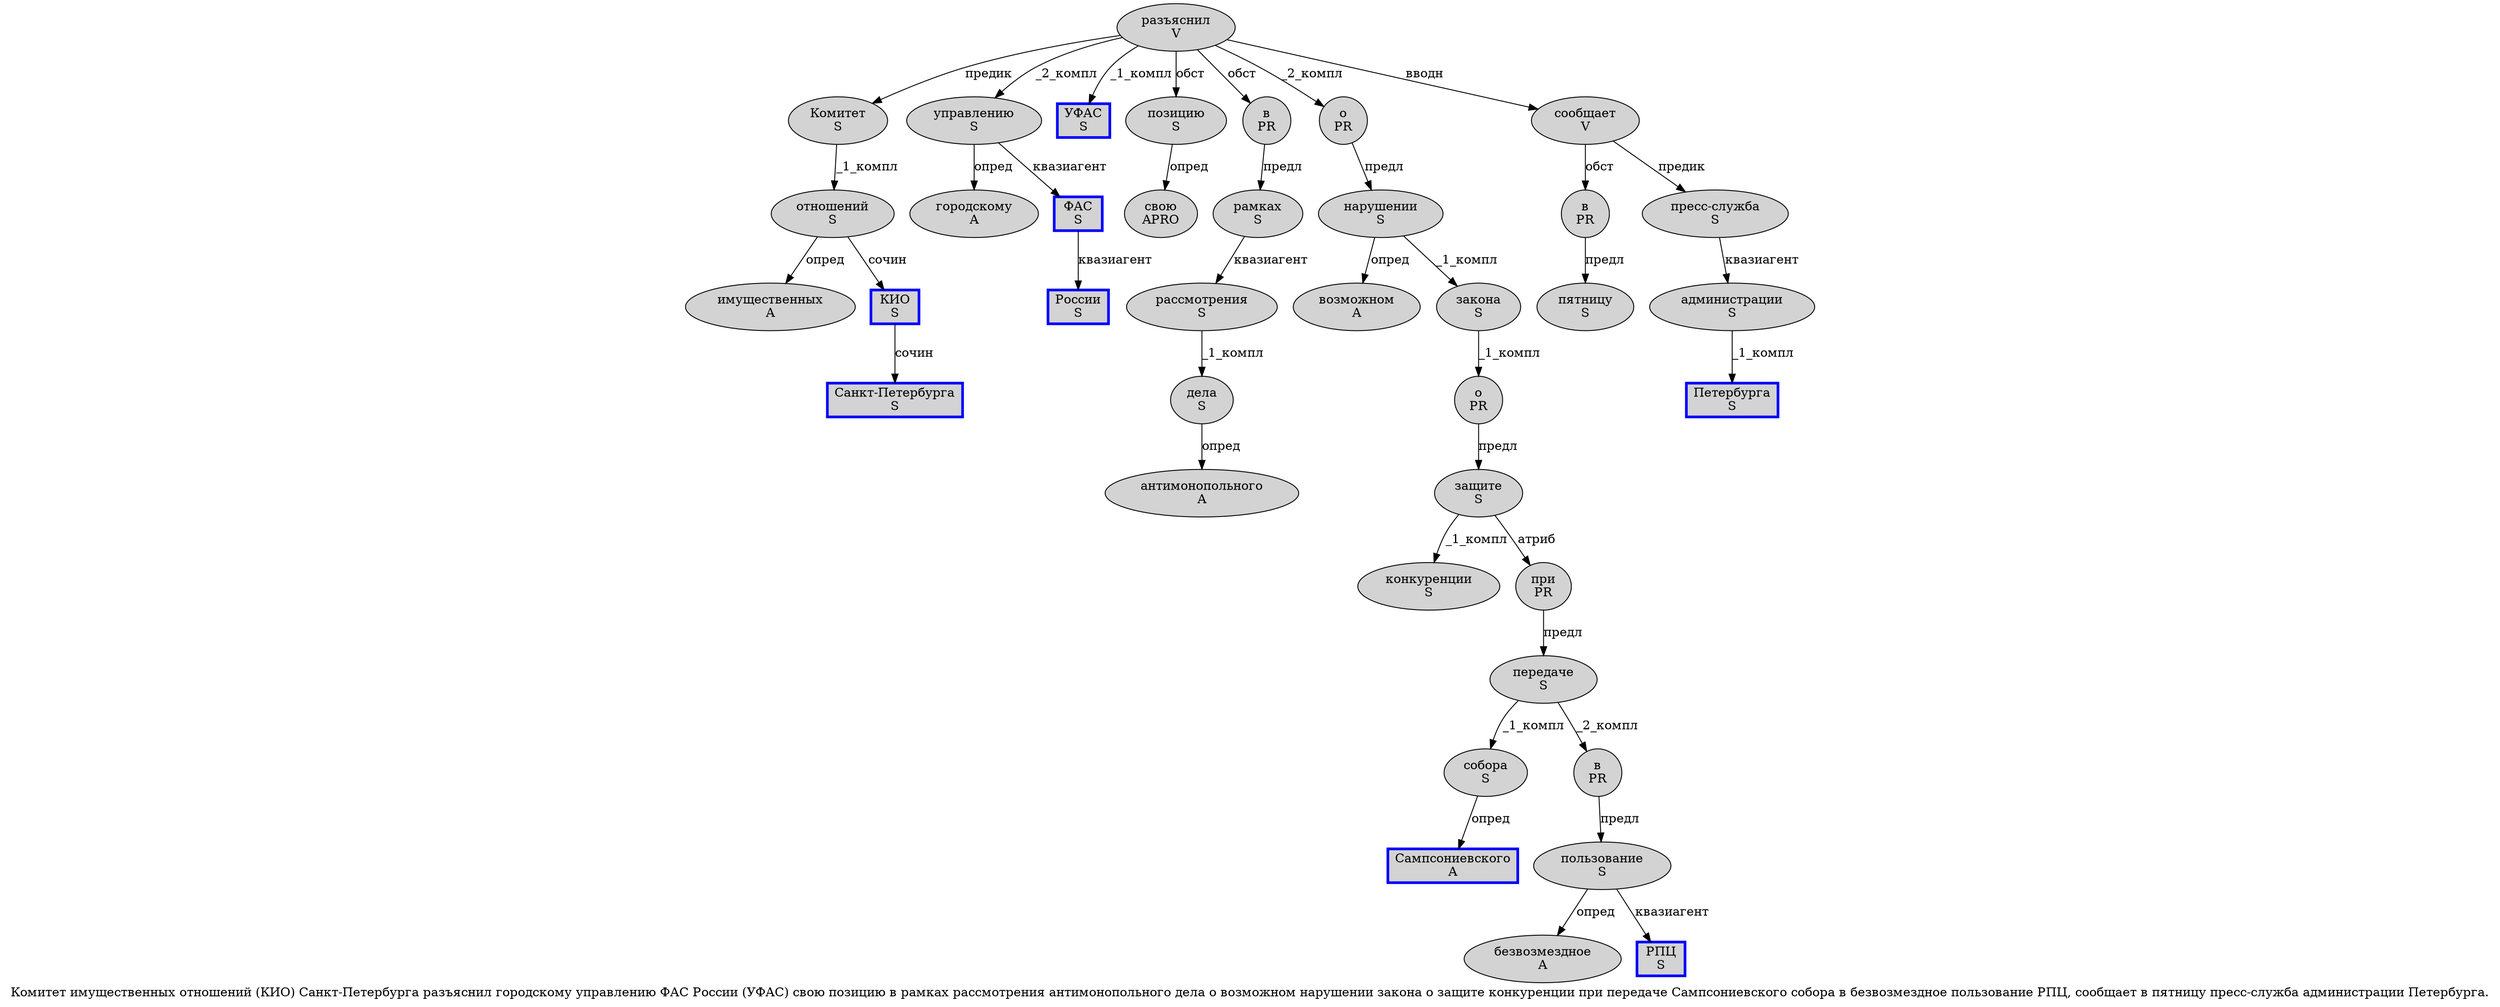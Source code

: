 digraph SENTENCE_678 {
	graph [label="Комитет имущественных отношений (КИО) Санкт-Петербурга разъяснил городскому управлению ФАС России (УФАС) свою позицию в рамках рассмотрения антимонопольного дела о возможном нарушении закона о защите конкуренции при передаче Сампсониевского собора в безвозмездное пользование РПЦ, сообщает в пятницу пресс-служба администрации Петербурга."]
	node [style=filled]
		0 [label="Комитет
S" color="" fillcolor=lightgray penwidth=1 shape=ellipse]
		1 [label="имущественных
A" color="" fillcolor=lightgray penwidth=1 shape=ellipse]
		2 [label="отношений
S" color="" fillcolor=lightgray penwidth=1 shape=ellipse]
		4 [label="КИО
S" color=blue fillcolor=lightgray penwidth=3 shape=box]
		6 [label="Санкт-Петербурга
S" color=blue fillcolor=lightgray penwidth=3 shape=box]
		7 [label="разъяснил
V" color="" fillcolor=lightgray penwidth=1 shape=ellipse]
		8 [label="городскому
A" color="" fillcolor=lightgray penwidth=1 shape=ellipse]
		9 [label="управлению
S" color="" fillcolor=lightgray penwidth=1 shape=ellipse]
		10 [label="ФАС
S" color=blue fillcolor=lightgray penwidth=3 shape=box]
		11 [label="России
S" color=blue fillcolor=lightgray penwidth=3 shape=box]
		13 [label="УФАС
S" color=blue fillcolor=lightgray penwidth=3 shape=box]
		15 [label="свою
APRO" color="" fillcolor=lightgray penwidth=1 shape=ellipse]
		16 [label="позицию
S" color="" fillcolor=lightgray penwidth=1 shape=ellipse]
		17 [label="в
PR" color="" fillcolor=lightgray penwidth=1 shape=ellipse]
		18 [label="рамках
S" color="" fillcolor=lightgray penwidth=1 shape=ellipse]
		19 [label="рассмотрения
S" color="" fillcolor=lightgray penwidth=1 shape=ellipse]
		20 [label="антимонопольного
A" color="" fillcolor=lightgray penwidth=1 shape=ellipse]
		21 [label="дела
S" color="" fillcolor=lightgray penwidth=1 shape=ellipse]
		22 [label="о
PR" color="" fillcolor=lightgray penwidth=1 shape=ellipse]
		23 [label="возможном
A" color="" fillcolor=lightgray penwidth=1 shape=ellipse]
		24 [label="нарушении
S" color="" fillcolor=lightgray penwidth=1 shape=ellipse]
		25 [label="закона
S" color="" fillcolor=lightgray penwidth=1 shape=ellipse]
		26 [label="о
PR" color="" fillcolor=lightgray penwidth=1 shape=ellipse]
		27 [label="защите
S" color="" fillcolor=lightgray penwidth=1 shape=ellipse]
		28 [label="конкуренции
S" color="" fillcolor=lightgray penwidth=1 shape=ellipse]
		29 [label="при
PR" color="" fillcolor=lightgray penwidth=1 shape=ellipse]
		30 [label="передаче
S" color="" fillcolor=lightgray penwidth=1 shape=ellipse]
		31 [label="Сампсониевского
A" color=blue fillcolor=lightgray penwidth=3 shape=box]
		32 [label="собора
S" color="" fillcolor=lightgray penwidth=1 shape=ellipse]
		33 [label="в
PR" color="" fillcolor=lightgray penwidth=1 shape=ellipse]
		34 [label="безвозмездное
A" color="" fillcolor=lightgray penwidth=1 shape=ellipse]
		35 [label="пользование
S" color="" fillcolor=lightgray penwidth=1 shape=ellipse]
		36 [label="РПЦ
S" color=blue fillcolor=lightgray penwidth=3 shape=box]
		38 [label="сообщает
V" color="" fillcolor=lightgray penwidth=1 shape=ellipse]
		39 [label="в
PR" color="" fillcolor=lightgray penwidth=1 shape=ellipse]
		40 [label="пятницу
S" color="" fillcolor=lightgray penwidth=1 shape=ellipse]
		41 [label="пресс-служба
S" color="" fillcolor=lightgray penwidth=1 shape=ellipse]
		42 [label="администрации
S" color="" fillcolor=lightgray penwidth=1 shape=ellipse]
		43 [label="Петербурга
S" color=blue fillcolor=lightgray penwidth=3 shape=box]
			25 -> 26 [label="_1_компл"]
			24 -> 23 [label="опред"]
			24 -> 25 [label="_1_компл"]
			22 -> 24 [label="предл"]
			0 -> 2 [label="_1_компл"]
			10 -> 11 [label="квазиагент"]
			9 -> 8 [label="опред"]
			9 -> 10 [label="квазиагент"]
			38 -> 39 [label="обст"]
			38 -> 41 [label="предик"]
			18 -> 19 [label="квазиагент"]
			33 -> 35 [label="предл"]
			29 -> 30 [label="предл"]
			21 -> 20 [label="опред"]
			27 -> 28 [label="_1_компл"]
			27 -> 29 [label="атриб"]
			19 -> 21 [label="_1_компл"]
			32 -> 31 [label="опред"]
			35 -> 34 [label="опред"]
			35 -> 36 [label="квазиагент"]
			41 -> 42 [label="квазиагент"]
			4 -> 6 [label="сочин"]
			30 -> 32 [label="_1_компл"]
			30 -> 33 [label="_2_компл"]
			2 -> 1 [label="опред"]
			2 -> 4 [label="сочин"]
			39 -> 40 [label="предл"]
			42 -> 43 [label="_1_компл"]
			17 -> 18 [label="предл"]
			7 -> 0 [label="предик"]
			7 -> 9 [label="_2_компл"]
			7 -> 13 [label="_1_компл"]
			7 -> 16 [label="обст"]
			7 -> 17 [label="обст"]
			7 -> 22 [label="_2_компл"]
			7 -> 38 [label="вводн"]
			16 -> 15 [label="опред"]
			26 -> 27 [label="предл"]
}